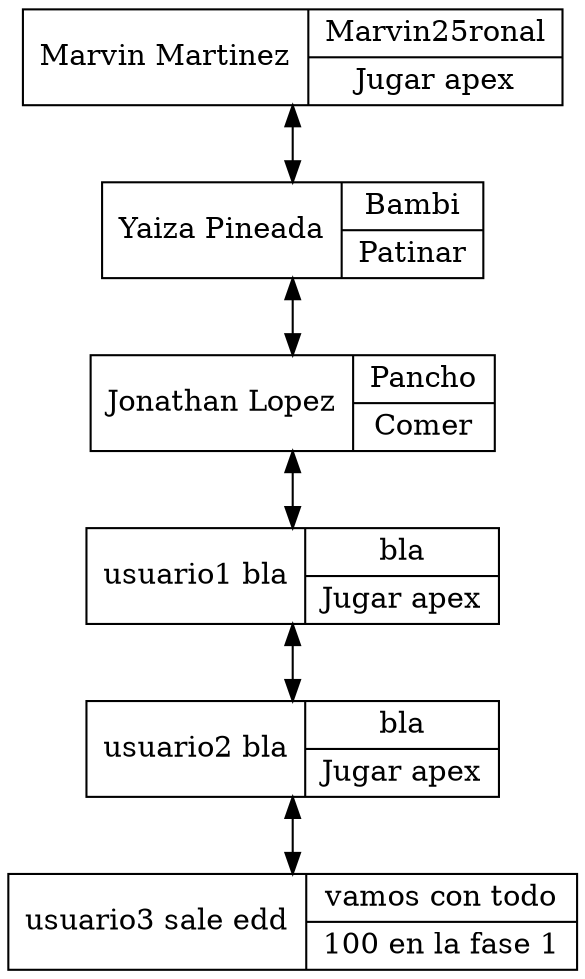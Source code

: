 digraph G {
  concentrate=True;
  rankdir=TB;
  node [shape=record];
  1 [label="Marvin Martinez|{Marvin25ronal|Jugar apex}"];
  2 [label="Yaiza Pineada|{Bambi|Patinar}"];
  3 [label="Jonathan Lopez|{Pancho|Comer}"];
  4 [label="usuario1 bla|{bla|Jugar apex}"];
  5 [label="usuario2 bla|{bla|Jugar apex}"];
  6 [label="usuario3 sale edd|{vamos con todo|100 en la fase 1}"];
  1 -> 2;
  2 -> 1;
  2 -> 3;
  3 -> 2;
  4 -> 3;
  3 -> 4;
  4 -> 5;
  5 -> 4;
  5 -> 6;
  6 -> 5;
}

